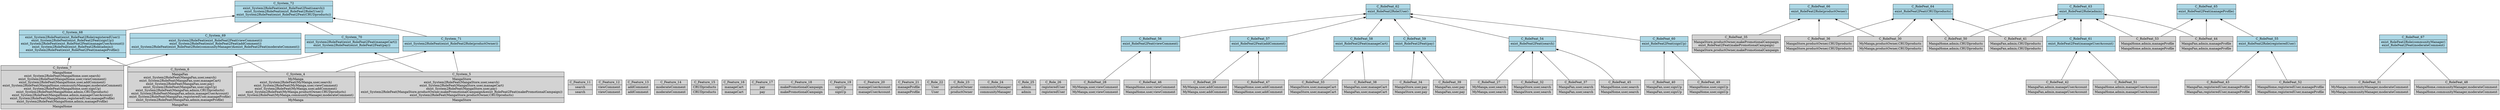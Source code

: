 digraph G { 
	rankdir=BT;
subgraph System { 
label="System";
4 [shape=record,style=filled,label="{C_System_4|MyManga\nexist_System2RoleFeat(MyManga,user,search)\nexist_System2RoleFeat(MyManga,user,viewComment)\nexist_System2RoleFeat(MyManga,user,addComment)\nexist_System2RoleFeat(MyManga,productOwner,CRUDproducts)\nexist_System2RoleFeat(MyManga,communityManager,moderateComment)\n|MyManga\n}"];
5 [shape=record,style=filled,label="{C_System_5|MangaStore\nexist_System2RoleFeat(MangaStore,user,search)\nexist_System2RoleFeat(MangaStore,user,manageCart)\nexist_System2RoleFeat(MangaStore,user,pay)\nexist_System2RoleFeat(MangaStore,productOwner,makePromotionalCampaign&exist_RoleFeat2Feat(makePromotionalCampaign))\nexist_System2RoleFeat(MangaStore,productOwner,CRUDproducts)\n|MangaStore\n}"];
6 [shape=record,style=filled,label="{C_System_6|MangaFan\nexist_System2RoleFeat(MangaFan,user,search)\nexist_System2RoleFeat(MangaFan,user,manageCart)\nexist_System2RoleFeat(MangaFan,user,pay)\nexist_System2RoleFeat(MangaFan,user,signUp)\nexist_System2RoleFeat(MangaFan,admin,CRUDproducts)\nexist_System2RoleFeat(MangaFan,admin,manageUserAccount)\nexist_System2RoleFeat(MangaFan,registeredUser,manageProfile)\nexist_System2RoleFeat(MangaFan,admin,manageProfile)\n|MangaFan\n}"];
7 [shape=record,style=filled,label="{C_System_7|MangaHome\nexist_System2RoleFeat(MangaHome,user,search)\nexist_System2RoleFeat(MangaHome,user,viewComment)\nexist_System2RoleFeat(MangaHome,user,addComment)\nexist_System2RoleFeat(MangaHome,communityManager,moderateComment)\nexist_System2RoleFeat(MangaHome,user,signUp)\nexist_System2RoleFeat(MangaHome,admin,CRUDproducts)\nexist_System2RoleFeat(MangaHome,admin,manageUserAccount)\nexist_System2RoleFeat(MangaHome,registeredUser,manageProfile)\nexist_System2RoleFeat(MangaHome,admin,manageProfile)\n|MangaHome\n}"];
68 [shape=record,style=filled,fillcolor=lightblue,label="{C_System_68|exist_System2RoleFeat(exist_RoleFeat2Role(registeredUser))\nexist_System2RoleFeat(exist_RoleFeat2Feat(signUp))\nexist_System2RoleFeat(exist_RoleFeat2Feat(manageUserAccount))\nexist_System2RoleFeat(exist_RoleFeat2Role(admin))\nexist_System2RoleFeat(exist_RoleFeat2Feat(manageProfile))\n|}"];
69 [shape=record,style=filled,fillcolor=lightblue,label="{C_System_69|exist_System2RoleFeat(exist_RoleFeat2Feat(viewComment))\nexist_System2RoleFeat(exist_RoleFeat2Feat(addComment))\nexist_System2RoleFeat(exist_RoleFeat2Role(communityManager)&exist_RoleFeat2Feat(moderateComment))\n|}"];
70 [shape=record,style=filled,fillcolor=lightblue,label="{C_System_70|exist_System2RoleFeat(exist_RoleFeat2Feat(manageCart))\nexist_System2RoleFeat(exist_RoleFeat2Feat(pay))\n|}"];
71 [shape=record,style=filled,fillcolor=lightblue,label="{C_System_71|exist_System2RoleFeat(exist_RoleFeat2Role(productOwner))\n|}"];
72 [shape=record,style=filled,fillcolor=lightblue,label="{C_System_72|exist_System2RoleFeat(exist_RoleFeat2Feat(search))\nexist_System2RoleFeat(exist_RoleFeat2Role(User))\nexist_System2RoleFeat(exist_RoleFeat2Feat(CRUDproducts))\n|}"];
	6 -> 68
	7 -> 68
	4 -> 69
	7 -> 69
	5 -> 70
	6 -> 70
	4 -> 71
	5 -> 71
	68 -> 72
	69 -> 72
	70 -> 72
	71 -> 72
}
subgraph Feature { 
label="Feature";
11 [shape=record,style=filled,label="{C_Feature_11|search\n|search\n}"];
12 [shape=record,style=filled,label="{C_Feature_12|viewComment\n|viewComment\n}"];
13 [shape=record,style=filled,label="{C_Feature_13|addComment\n|addComment\n}"];
14 [shape=record,style=filled,label="{C_Feature_14|moderateComment\n|moderateComment\n}"];
15 [shape=record,style=filled,label="{C_Feature_15|CRUDproducts\n|CRUDproducts\n}"];
16 [shape=record,style=filled,label="{C_Feature_16|manageCart\n|manageCart\n}"];
17 [shape=record,style=filled,label="{C_Feature_17|pay\n|pay\n}"];
18 [shape=record,style=filled,label="{C_Feature_18|makePromotionalCampaign\n|makePromotionalCampaign\n}"];
19 [shape=record,style=filled,label="{C_Feature_19|signUp\n|signUp\n}"];
20 [shape=record,style=filled,label="{C_Feature_20|manageUserAccount\n|manageUserAccount\n}"];
21 [shape=record,style=filled,label="{C_Feature_21|manageProfile\n|manageProfile\n}"];
}
subgraph Role { 
label="Role";
22 [shape=record,style=filled,label="{C_Role_22|User\n|User\n}"];
23 [shape=record,style=filled,label="{C_Role_23|productOwner\n|productOwner\n}"];
24 [shape=record,style=filled,label="{C_Role_24|communityManager\n|communityManager\n}"];
25 [shape=record,style=filled,label="{C_Role_25|admin\n|admin\n}"];
26 [shape=record,style=filled,label="{C_Role_26|registeredUser\n|registeredUser\n}"];
}
subgraph RoleFeat { 
label="RoleFeat";
27 [shape=record,style=filled,label="{C_RoleFeat_27|MyManga,user,search\n|MyManga,user,search\n}"];
28 [shape=record,style=filled,label="{C_RoleFeat_28|MyManga,user,viewComment\n|MyManga,user,viewComment\n}"];
29 [shape=record,style=filled,label="{C_RoleFeat_29|MyManga,user,addComment\n|MyManga,user,addComment\n}"];
30 [shape=record,style=filled,label="{C_RoleFeat_30|MyManga,productOwner,CRUDproducts\n|MyManga,productOwner,CRUDproducts\n}"];
32 [shape=record,style=filled,label="{C_RoleFeat_32|MangaStore,user,search\n|MangaStore,user,search\n}"];
33 [shape=record,style=filled,label="{C_RoleFeat_33|MangaStore,user,manageCart\n|MangaStore,user,manageCart\n}"];
34 [shape=record,style=filled,label="{C_RoleFeat_34|MangaStore,user,pay\n|MangaStore,user,pay\n}"];
36 [shape=record,style=filled,label="{C_RoleFeat_36|MangaStore,productOwner,CRUDproducts\n|MangaStore,productOwner,CRUDproducts\n}"];
37 [shape=record,style=filled,label="{C_RoleFeat_37|MangaFan,user,search\n|MangaFan,user,search\n}"];
38 [shape=record,style=filled,label="{C_RoleFeat_38|MangaFan,user,manageCart\n|MangaFan,user,manageCart\n}"];
39 [shape=record,style=filled,label="{C_RoleFeat_39|MangaFan,user,pay\n|MangaFan,user,pay\n}"];
40 [shape=record,style=filled,label="{C_RoleFeat_40|MangaFan,user,signUp\n|MangaFan,user,signUp\n}"];
41 [shape=record,style=filled,label="{C_RoleFeat_41|MangaFan,admin,CRUDproducts\n|MangaFan,admin,CRUDproducts\n}"];
42 [shape=record,style=filled,label="{C_RoleFeat_42|MangaFan,admin,manageUserAccount\n|MangaFan,admin,manageUserAccount\n}"];
43 [shape=record,style=filled,label="{C_RoleFeat_43|MangaFan,registeredUser,manageProfile\n|MangaFan,registeredUser,manageProfile\n}"];
44 [shape=record,style=filled,label="{C_RoleFeat_44|MangaFan,admin,manageProfile\n|MangaFan,admin,manageProfile\n}"];
45 [shape=record,style=filled,label="{C_RoleFeat_45|MangaHome,user,search\n|MangaHome,user,search\n}"];
46 [shape=record,style=filled,label="{C_RoleFeat_46|MangaHome,user,viewComment\n|MangaHome,user,viewComment\n}"];
47 [shape=record,style=filled,label="{C_RoleFeat_47|MangaHome,user,addComment\n|MangaHome,user,addComment\n}"];
49 [shape=record,style=filled,label="{C_RoleFeat_49|MangaHome,user,signUp\n|MangaHome,user,signUp\n}"];
50 [shape=record,style=filled,label="{C_RoleFeat_50|MangaHome,admin,CRUDproducts\n|MangaHome,admin,CRUDproducts\n}"];
51 [shape=record,style=filled,label="{C_RoleFeat_51|MangaHome,admin,manageUserAccount\n|MangaHome,admin,manageUserAccount\n}"];
52 [shape=record,style=filled,label="{C_RoleFeat_52|MangaHome,registeredUser,manageProfile\n|MangaHome,registeredUser,manageProfile\n}"];
53 [shape=record,style=filled,label="{C_RoleFeat_53|MangaHome,admin,manageProfile\n|MangaHome,admin,manageProfile\n}"];
31 [shape=record,style=filled,label="{C_RoleFeat_31|MyManga,communityManager,moderateComment\n|MyManga,communityManager,moderateComment\n}"];
35 [shape=record,style=filled,label="{C_RoleFeat_35|MangaStore,productOwner,makePromotionalCampaign\nexist_RoleFeat2Feat(makePromotionalCampaign)\n|MangaStore,productOwner,makePromotionalCampaign\n}"];
48 [shape=record,style=filled,label="{C_RoleFeat_48|MangaHome,communityManager,moderateComment\n|MangaHome,communityManager,moderateComment\n}"];
54 [shape=record,style=filled,fillcolor=lightblue,label="{C_RoleFeat_54|exist_RoleFeat2Feat(search)\n|}"];
55 [shape=record,style=filled,fillcolor=lightblue,label="{C_RoleFeat_55|exist_RoleFeat2Role(registeredUser)\n|}"];
56 [shape=record,style=filled,fillcolor=lightblue,label="{C_RoleFeat_56|exist_RoleFeat2Feat(viewComment)\n|}"];
57 [shape=record,style=filled,fillcolor=lightblue,label="{C_RoleFeat_57|exist_RoleFeat2Feat(addComment)\n|}"];
58 [shape=record,style=filled,fillcolor=lightblue,label="{C_RoleFeat_58|exist_RoleFeat2Feat(manageCart)\n|}"];
59 [shape=record,style=filled,fillcolor=lightblue,label="{C_RoleFeat_59|exist_RoleFeat2Feat(pay)\n|}"];
60 [shape=record,style=filled,fillcolor=lightblue,label="{C_RoleFeat_60|exist_RoleFeat2Feat(signUp)\n|}"];
61 [shape=record,style=filled,fillcolor=lightblue,label="{C_RoleFeat_61|exist_RoleFeat2Feat(manageUserAccount)\n|}"];
62 [shape=record,style=filled,fillcolor=lightblue,label="{C_RoleFeat_62|exist_RoleFeat2Role(User)\n|}"];
63 [shape=record,style=filled,fillcolor=lightblue,label="{C_RoleFeat_63|exist_RoleFeat2Role(admin)\n|}"];
64 [shape=record,style=filled,fillcolor=lightblue,label="{C_RoleFeat_64|exist_RoleFeat2Feat(CRUDproducts)\n|}"];
65 [shape=record,style=filled,fillcolor=lightblue,label="{C_RoleFeat_65|exist_RoleFeat2Feat(manageProfile)\n|}"];
66 [shape=record,style=filled,fillcolor=lightblue,label="{C_RoleFeat_66|exist_RoleFeat2Role(productOwner)\n|}"];
67 [shape=record,style=filled,fillcolor=lightblue,label="{C_RoleFeat_67|exist_RoleFeat2Role(communityManager)\nexist_RoleFeat2Feat(moderateComment)\n|}"];
	27 -> 54
	32 -> 54
	37 -> 54
	45 -> 54
	43 -> 55
	52 -> 55
	28 -> 56
	46 -> 56
	29 -> 57
	47 -> 57
	33 -> 58
	38 -> 58
	34 -> 59
	39 -> 59
	40 -> 60
	49 -> 60
	42 -> 61
	51 -> 61
	54 -> 62
	56 -> 62
	57 -> 62
	58 -> 62
	59 -> 62
	60 -> 62
	41 -> 63
	44 -> 63
	50 -> 63
	53 -> 63
	61 -> 63
	30 -> 64
	36 -> 64
	41 -> 64
	50 -> 64
	44 -> 65
	53 -> 65
	55 -> 65
	30 -> 66
	36 -> 66
	35 -> 66
	31 -> 67
	48 -> 67
}
}